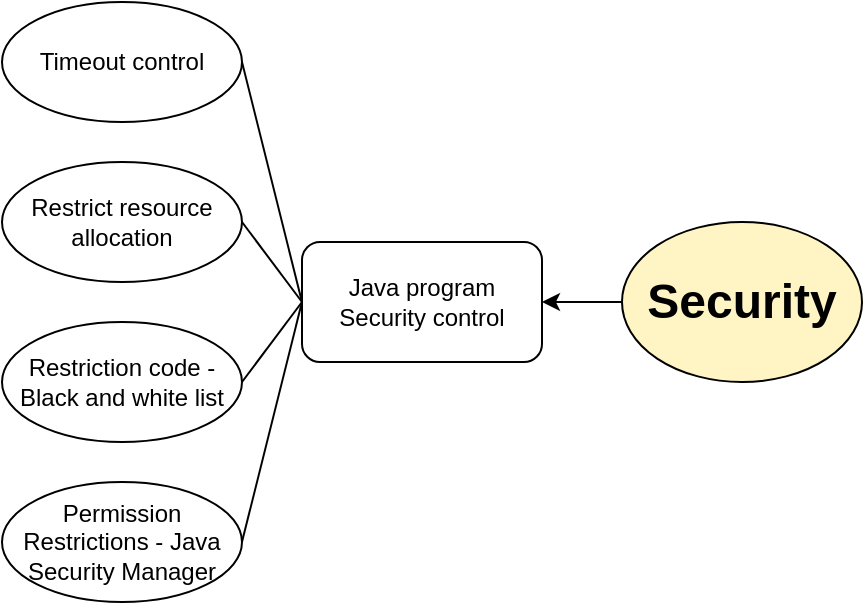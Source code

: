 <mxfile version="26.2.14">
  <diagram name="第 1 页" id="jTwqYKj9cF8tjUco2r5s">
    <mxGraphModel dx="1405" dy="773" grid="1" gridSize="10" guides="1" tooltips="1" connect="1" arrows="1" fold="1" page="1" pageScale="1" pageWidth="827" pageHeight="1169" math="0" shadow="0">
      <root>
        <mxCell id="0" />
        <mxCell id="1" parent="0" />
        <mxCell id="P1l5lfOaIlfqAf8ged1O-18" style="edgeStyle=orthogonalEdgeStyle;rounded=0;orthogonalLoop=1;jettySize=auto;html=1;entryX=1;entryY=0.5;entryDx=0;entryDy=0;" edge="1" parent="1" source="P1l5lfOaIlfqAf8ged1O-12" target="P1l5lfOaIlfqAf8ged1O-13">
          <mxGeometry relative="1" as="geometry" />
        </mxCell>
        <mxCell id="P1l5lfOaIlfqAf8ged1O-12" value="&lt;font style=&quot;font-size: 24px;&quot;&gt;&lt;b&gt;Security&lt;/b&gt;&lt;/font&gt;" style="ellipse;whiteSpace=wrap;html=1;fillColor=#FFF4C3;" vertex="1" parent="1">
          <mxGeometry x="340" y="240" width="120" height="80" as="geometry" />
        </mxCell>
        <mxCell id="P1l5lfOaIlfqAf8ged1O-13" value="Java program Security control" style="rounded=1;whiteSpace=wrap;html=1;" vertex="1" parent="1">
          <mxGeometry x="180" y="250" width="120" height="60" as="geometry" />
        </mxCell>
        <mxCell id="P1l5lfOaIlfqAf8ged1O-14" value="Timeout control" style="ellipse;whiteSpace=wrap;html=1;" vertex="1" parent="1">
          <mxGeometry x="30" y="130" width="120" height="60" as="geometry" />
        </mxCell>
        <mxCell id="P1l5lfOaIlfqAf8ged1O-15" value="Restrict resource allocation" style="ellipse;whiteSpace=wrap;html=1;" vertex="1" parent="1">
          <mxGeometry x="30" y="210" width="120" height="60" as="geometry" />
        </mxCell>
        <mxCell id="P1l5lfOaIlfqAf8ged1O-16" value="Restriction code - Black and white list" style="ellipse;whiteSpace=wrap;html=1;" vertex="1" parent="1">
          <mxGeometry x="30" y="290" width="120" height="60" as="geometry" />
        </mxCell>
        <mxCell id="P1l5lfOaIlfqAf8ged1O-17" value="Permission Restrictions - Java Security Manager" style="ellipse;whiteSpace=wrap;html=1;" vertex="1" parent="1">
          <mxGeometry x="30" y="370" width="120" height="60" as="geometry" />
        </mxCell>
        <mxCell id="P1l5lfOaIlfqAf8ged1O-19" value="" style="endArrow=none;html=1;rounded=0;exitX=1;exitY=0.5;exitDx=0;exitDy=0;entryX=0;entryY=0.5;entryDx=0;entryDy=0;" edge="1" parent="1" source="P1l5lfOaIlfqAf8ged1O-14" target="P1l5lfOaIlfqAf8ged1O-13">
          <mxGeometry width="50" height="50" relative="1" as="geometry">
            <mxPoint x="210" y="200" as="sourcePoint" />
            <mxPoint x="260" y="150" as="targetPoint" />
          </mxGeometry>
        </mxCell>
        <mxCell id="P1l5lfOaIlfqAf8ged1O-20" value="" style="endArrow=none;html=1;rounded=0;exitX=1;exitY=0.5;exitDx=0;exitDy=0;entryX=0;entryY=0.5;entryDx=0;entryDy=0;" edge="1" parent="1" source="P1l5lfOaIlfqAf8ged1O-15" target="P1l5lfOaIlfqAf8ged1O-13">
          <mxGeometry width="50" height="50" relative="1" as="geometry">
            <mxPoint x="260" y="420" as="sourcePoint" />
            <mxPoint x="310" y="370" as="targetPoint" />
          </mxGeometry>
        </mxCell>
        <mxCell id="P1l5lfOaIlfqAf8ged1O-21" value="" style="endArrow=none;html=1;rounded=0;exitX=1;exitY=0.5;exitDx=0;exitDy=0;entryX=0;entryY=0.5;entryDx=0;entryDy=0;" edge="1" parent="1" source="P1l5lfOaIlfqAf8ged1O-16" target="P1l5lfOaIlfqAf8ged1O-13">
          <mxGeometry width="50" height="50" relative="1" as="geometry">
            <mxPoint x="200" y="390" as="sourcePoint" />
            <mxPoint x="250" y="340" as="targetPoint" />
          </mxGeometry>
        </mxCell>
        <mxCell id="P1l5lfOaIlfqAf8ged1O-22" value="" style="endArrow=none;html=1;rounded=0;exitX=1;exitY=0.5;exitDx=0;exitDy=0;entryX=0;entryY=0.5;entryDx=0;entryDy=0;" edge="1" parent="1" source="P1l5lfOaIlfqAf8ged1O-17" target="P1l5lfOaIlfqAf8ged1O-13">
          <mxGeometry width="50" height="50" relative="1" as="geometry">
            <mxPoint x="210" y="420" as="sourcePoint" />
            <mxPoint x="260" y="370" as="targetPoint" />
          </mxGeometry>
        </mxCell>
      </root>
    </mxGraphModel>
  </diagram>
</mxfile>
